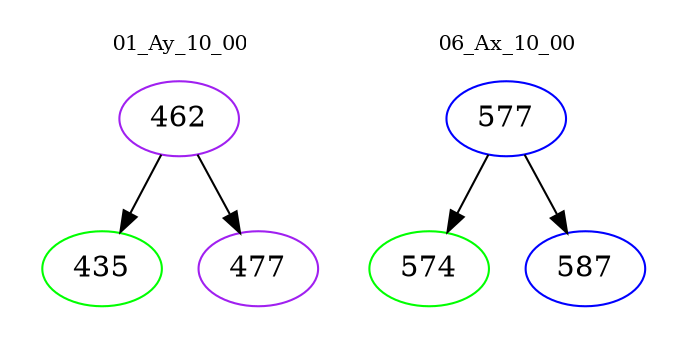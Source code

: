 digraph{
subgraph cluster_0 {
color = white
label = "01_Ay_10_00";
fontsize=10;
T0_462 [label="462", color="purple"]
T0_462 -> T0_435 [color="black"]
T0_435 [label="435", color="green"]
T0_462 -> T0_477 [color="black"]
T0_477 [label="477", color="purple"]
}
subgraph cluster_1 {
color = white
label = "06_Ax_10_00";
fontsize=10;
T1_577 [label="577", color="blue"]
T1_577 -> T1_574 [color="black"]
T1_574 [label="574", color="green"]
T1_577 -> T1_587 [color="black"]
T1_587 [label="587", color="blue"]
}
}
